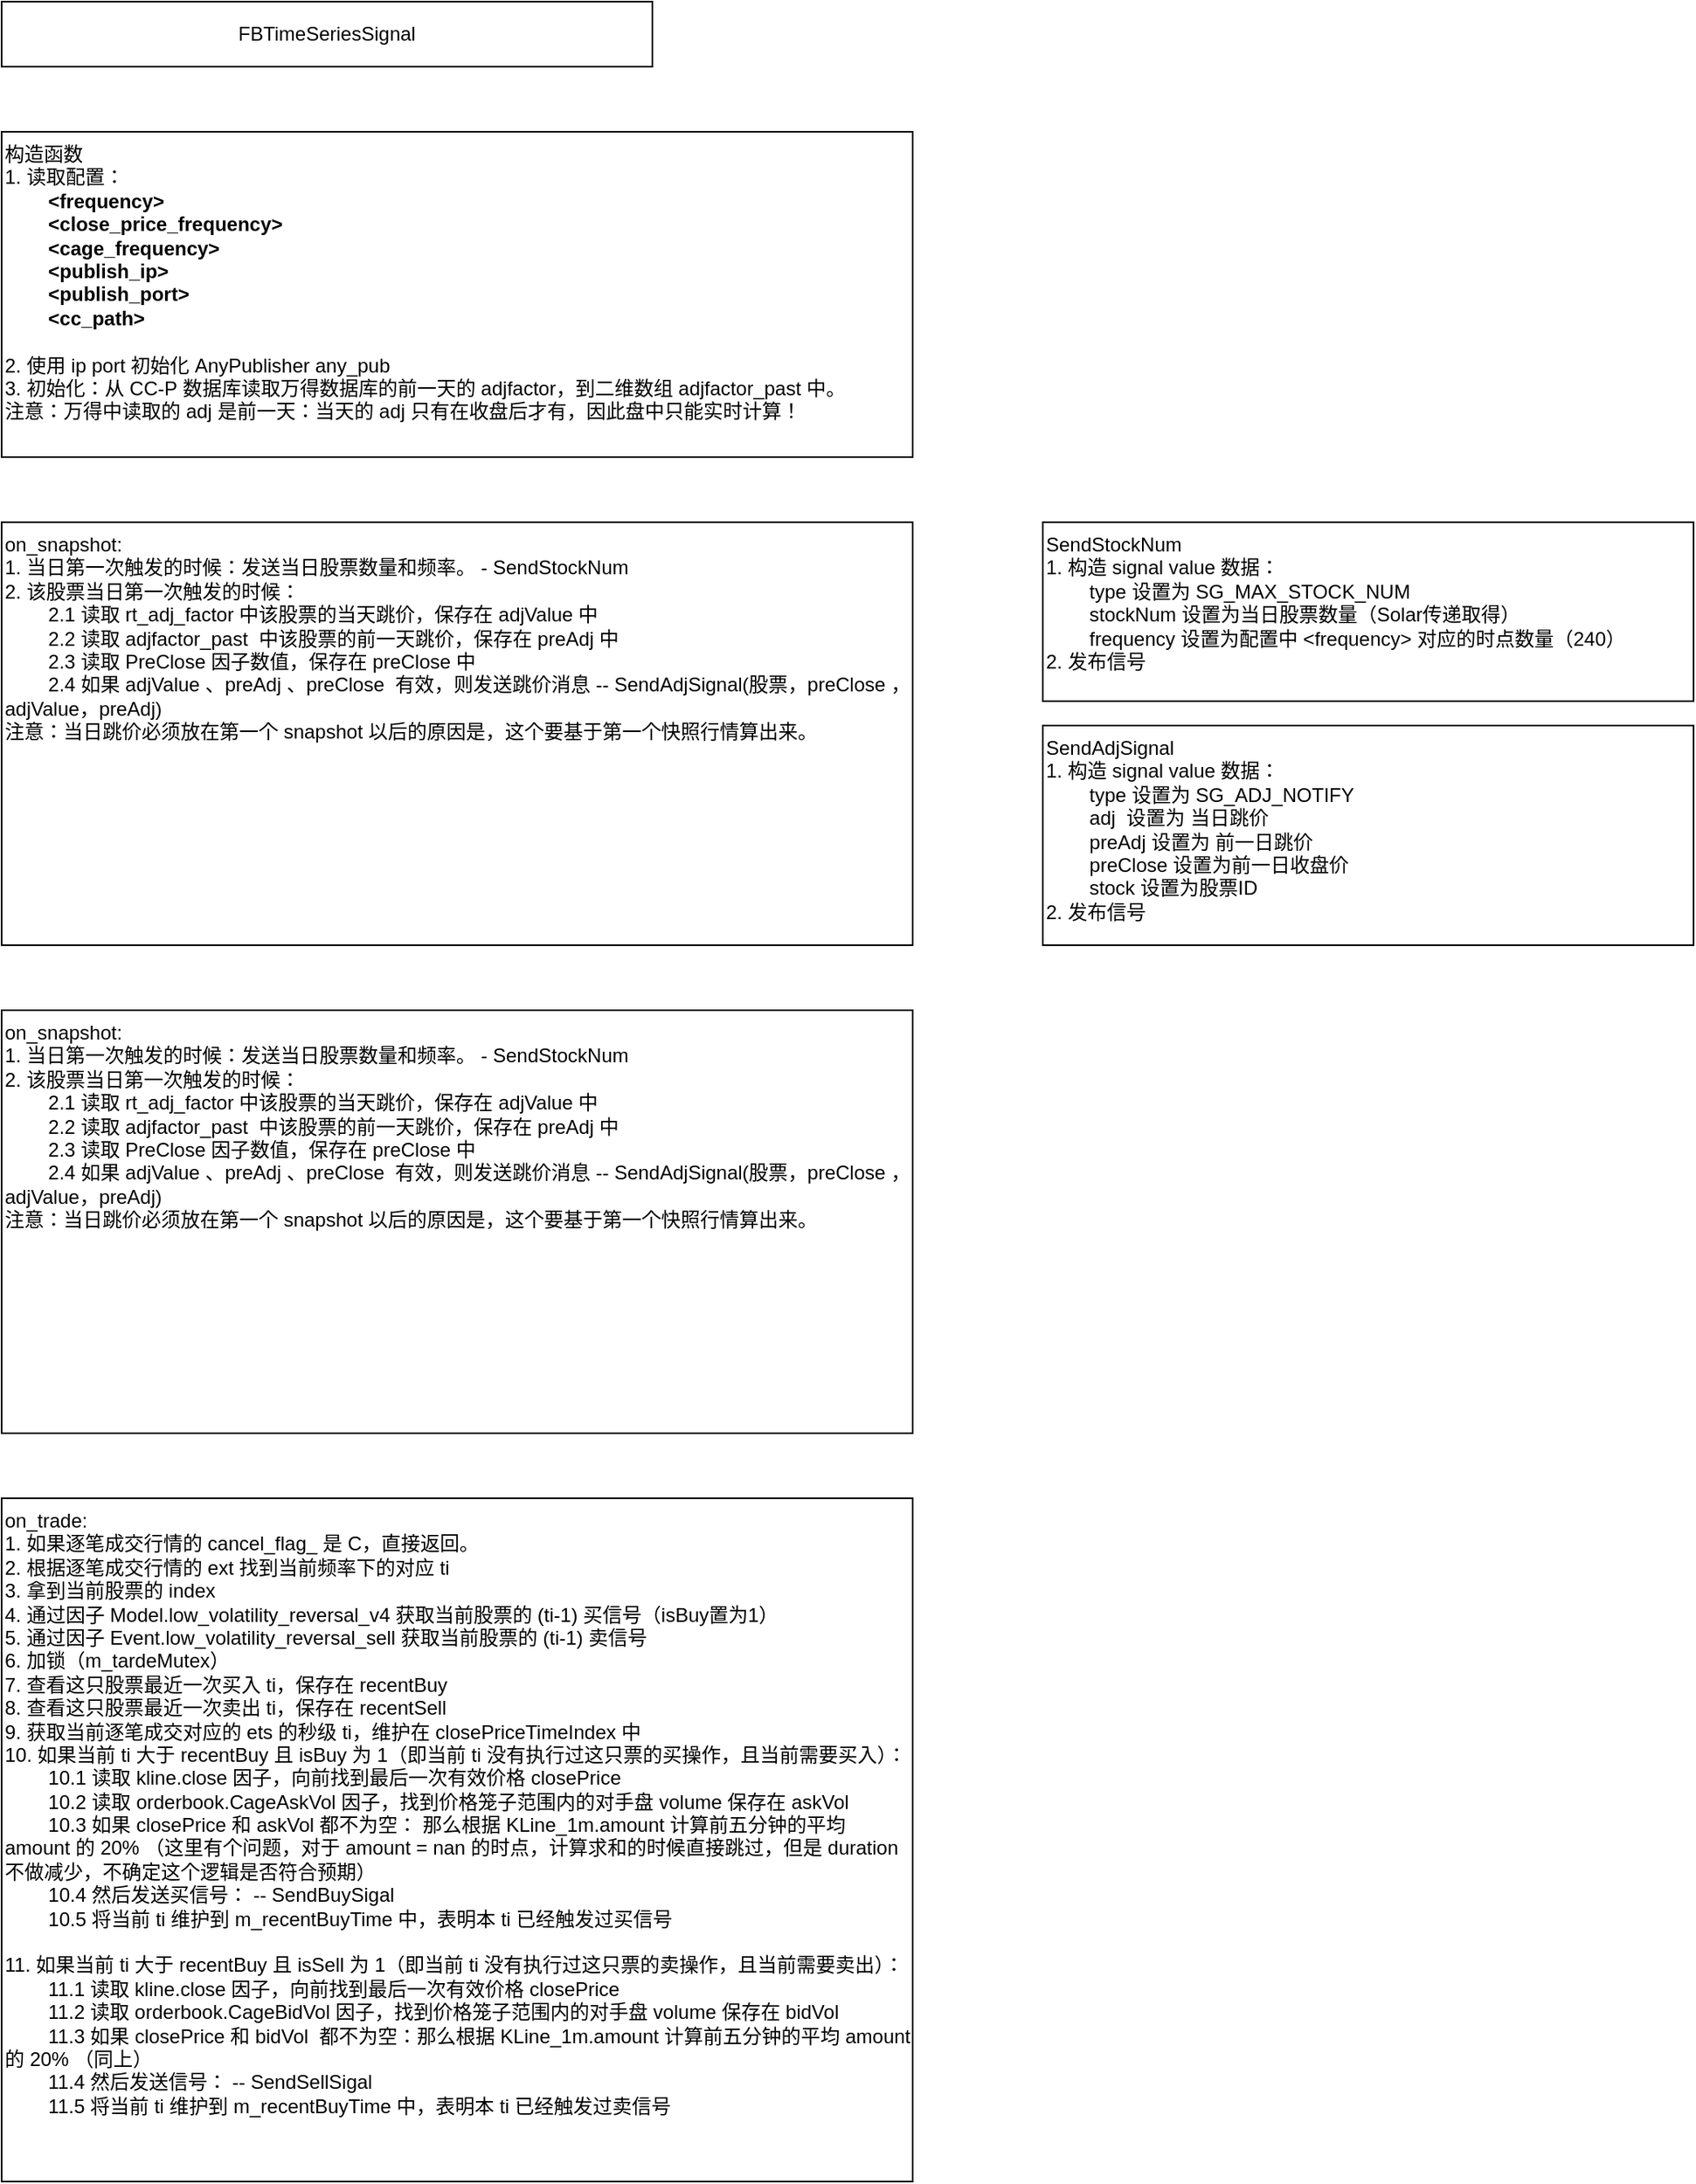 <mxfile version="28.0.6">
  <diagram name="交易信号产生" id="UFX_fcOVn3kRIJLmEuX1">
    <mxGraphModel dx="1368" dy="764" grid="1" gridSize="10" guides="1" tooltips="1" connect="1" arrows="1" fold="1" page="1" pageScale="1" pageWidth="827" pageHeight="1169" math="0" shadow="0">
      <root>
        <mxCell id="0" />
        <mxCell id="1" parent="0" />
        <mxCell id="0HW1WMgGXBD1TG098CHV-1" value="FBTimeSeriesSignal" style="rounded=0;whiteSpace=wrap;html=1;" vertex="1" parent="1">
          <mxGeometry x="40" y="40" width="400" height="40" as="geometry" />
        </mxCell>
        <mxCell id="0HW1WMgGXBD1TG098CHV-2" value="构造函数&lt;div&gt;1.&amp;nbsp;读取配置：&lt;/div&gt;&lt;div&gt;&lt;b&gt;&lt;span style=&quot;white-space: pre;&quot;&gt;&#x9;&lt;/span&gt;&amp;lt;frequency&amp;gt;&amp;nbsp;&lt;/b&gt;&lt;/div&gt;&lt;div&gt;&lt;b&gt;&lt;span style=&quot;white-space: pre;&quot;&gt;&#x9;&lt;/span&gt;&amp;lt;close_price_frequency&amp;gt;&amp;nbsp;&lt;/b&gt;&lt;/div&gt;&lt;div&gt;&lt;b&gt;&lt;span style=&quot;white-space: pre;&quot;&gt;&#x9;&lt;/span&gt;&amp;lt;cage_frequency&amp;gt;&lt;br&gt;&lt;/b&gt;&lt;/div&gt;&lt;div&gt;&lt;b&gt;&lt;span style=&quot;white-space: pre;&quot;&gt;&#x9;&lt;/span&gt;&amp;lt;publish_ip&amp;gt;&lt;br&gt;&lt;/b&gt;&lt;/div&gt;&lt;div&gt;&lt;b&gt;&lt;span style=&quot;white-space: pre;&quot;&gt;&#x9;&lt;/span&gt;&amp;lt;publish_port&amp;gt;&lt;/b&gt;&lt;/div&gt;&lt;div&gt;&lt;b&gt;&lt;span style=&quot;white-space: pre;&quot;&gt;&#x9;&lt;/span&gt;&amp;lt;cc_path&amp;gt;&lt;/b&gt;&lt;br&gt;&lt;/div&gt;&lt;div&gt;&lt;br&gt;&lt;/div&gt;&lt;div&gt;2.&amp;nbsp;使用&amp;nbsp;ip&amp;nbsp;port&amp;nbsp;初始化 AnyPublisher any_pub&lt;/div&gt;&lt;div&gt;3.&amp;nbsp;初始化：从 CC-P&amp;nbsp;数据库读取万得数据库的前一天的 adjfactor，到二维数组 adjfactor_past&amp;nbsp;中。&lt;/div&gt;&lt;div&gt;注意：万得中读取的 adj&amp;nbsp;&lt;span style=&quot;background-color: transparent; color: light-dark(rgb(0, 0, 0), rgb(255, 255, 255));&quot;&gt;是前一天：当天的 adj 只有在收盘后才有，因此盘中只能实时计算！&lt;/span&gt;&lt;/div&gt;&lt;div&gt;&lt;br&gt;&lt;/div&gt;&lt;div&gt;&lt;br&gt;&lt;/div&gt;" style="rounded=0;whiteSpace=wrap;html=1;align=left;verticalAlign=top;" vertex="1" parent="1">
          <mxGeometry x="40" y="120" width="560" height="200" as="geometry" />
        </mxCell>
        <mxCell id="0HW1WMgGXBD1TG098CHV-3" value="&lt;div&gt;on_snapshot:&lt;/div&gt;&lt;div&gt;1.&amp;nbsp;当日第一次触发的时候：发送当日股票数量和频率。 - SendStockNum&lt;/div&gt;&lt;div&gt;2.&amp;nbsp;&lt;span style=&quot;background-color: transparent; color: light-dark(rgb(0, 0, 0), rgb(255, 255, 255));&quot;&gt;该股票当日第一次触发的时候：&lt;/span&gt;&lt;/div&gt;&lt;div&gt;&lt;span style=&quot;white-space: pre;&quot;&gt;&#x9;&lt;/span&gt;2.1&amp;nbsp;读取&amp;nbsp;rt_adj_factor&amp;nbsp;中该股票的当天跳价，保存在&amp;nbsp;adjValue&amp;nbsp;中&lt;br&gt;&lt;/div&gt;&lt;div&gt;&lt;span style=&quot;white-space: pre;&quot;&gt;&#x9;&lt;/span&gt;2.2&amp;nbsp;读取&amp;nbsp;&lt;span style=&quot;background-color: transparent; color: light-dark(rgb(0, 0, 0), rgb(255, 255, 255));&quot;&gt;adjfactor_past&amp;nbsp; 中该股票的前一天跳价，保存在&amp;nbsp;preAdj&amp;nbsp;中&lt;/span&gt;&lt;br&gt;&lt;/div&gt;&lt;div&gt;&lt;span style=&quot;background-color: transparent; color: light-dark(rgb(0, 0, 0), rgb(255, 255, 255));&quot;&gt;&lt;span style=&quot;white-space: pre;&quot;&gt;&#x9;&lt;/span&gt;2.3&amp;nbsp;读取 PreClose&amp;nbsp;因子数值，保存在&amp;nbsp;preClose&amp;nbsp;中&lt;br&gt;&lt;/span&gt;&lt;/div&gt;&lt;div&gt;&lt;span style=&quot;white-space: pre;&quot;&gt;&#x9;&lt;/span&gt;2.4&amp;nbsp;如果&amp;nbsp;&lt;span style=&quot;background-color: transparent; color: light-dark(rgb(0, 0, 0), rgb(255, 255, 255));&quot;&gt;adjValue 、&lt;/span&gt;&lt;span style=&quot;background-color: transparent; color: light-dark(rgb(0, 0, 0), rgb(255, 255, 255));&quot;&gt;preAdj 、&lt;/span&gt;&lt;span style=&quot;background-color: transparent; color: light-dark(rgb(0, 0, 0), rgb(255, 255, 255));&quot;&gt;preClose&amp;nbsp; 有效，则发送跳价消息 -- SendAdjSignal(股票，&lt;/span&gt;preClose&amp;nbsp;&lt;span style=&quot;background-color: transparent; color: light-dark(rgb(0, 0, 0), rgb(255, 255, 255));&quot;&gt;，&lt;/span&gt;&lt;span style=&quot;background-color: transparent; color: light-dark(rgb(0, 0, 0), rgb(255, 255, 255));&quot;&gt;adjValue，&lt;/span&gt;&lt;span style=&quot;background-color: transparent; color: light-dark(rgb(0, 0, 0), rgb(255, 255, 255));&quot;&gt;preAdj&lt;/span&gt;&lt;span style=&quot;background-color: transparent; color: light-dark(rgb(0, 0, 0), rgb(255, 255, 255));&quot;&gt;)&lt;/span&gt;&lt;/div&gt;&lt;div&gt;注意：当日跳价必须放在第一个 snapshot 以后的原因是，这个要基于第一个快照行情算出来。&lt;/div&gt;" style="rounded=0;whiteSpace=wrap;html=1;align=left;verticalAlign=top;" vertex="1" parent="1">
          <mxGeometry x="40" y="360" width="560" height="260" as="geometry" />
        </mxCell>
        <mxCell id="0HW1WMgGXBD1TG098CHV-4" value="SendStockNum&lt;div&gt;1. 构造&amp;nbsp;signal&amp;nbsp;value&amp;nbsp;数据：&lt;/div&gt;&lt;div&gt;&lt;span style=&quot;background-color: transparent; color: light-dark(rgb(0, 0, 0), rgb(255, 255, 255));&quot;&gt;&lt;span style=&quot;white-space: pre;&quot;&gt;&#x9;&lt;/span&gt;type&amp;nbsp;设置为 SG_MAX_STOCK_NUM&lt;/span&gt;&lt;/div&gt;&lt;div&gt;&lt;span style=&quot;background-color: transparent; color: light-dark(rgb(0, 0, 0), rgb(255, 255, 255));&quot;&gt;&lt;span style=&quot;white-space: pre;&quot;&gt;&#x9;&lt;/span&gt;stockNum&amp;nbsp;设置为当日股票数量（Solar传递取得）&lt;br&gt;&lt;/span&gt;&lt;/div&gt;&lt;div&gt;&lt;span style=&quot;background-color: transparent; color: light-dark(rgb(0, 0, 0), rgb(255, 255, 255));&quot;&gt;&lt;span style=&quot;white-space: pre;&quot;&gt;&#x9;&lt;/span&gt;frequency 设置为配置中 &amp;lt;&lt;/span&gt;&lt;span style=&quot;background-color: transparent; color: light-dark(rgb(0, 0, 0), rgb(255, 255, 255));&quot;&gt;frequency&lt;/span&gt;&lt;span style=&quot;background-color: transparent; color: light-dark(rgb(0, 0, 0), rgb(255, 255, 255));&quot;&gt;&amp;gt;&amp;nbsp;对应的时点数量（240）&lt;/span&gt;&lt;/div&gt;&lt;div&gt;&lt;span style=&quot;background-color: transparent; color: light-dark(rgb(0, 0, 0), rgb(255, 255, 255));&quot;&gt;2.&amp;nbsp;发布信号&lt;/span&gt;&lt;/div&gt;" style="rounded=0;whiteSpace=wrap;html=1;align=left;verticalAlign=top;" vertex="1" parent="1">
          <mxGeometry x="680" y="360" width="400" height="110" as="geometry" />
        </mxCell>
        <mxCell id="0HW1WMgGXBD1TG098CHV-5" value="SendAdjSignal&lt;br&gt;&lt;div&gt;1. 构造&amp;nbsp;signal&amp;nbsp;value&amp;nbsp;数据：&lt;/div&gt;&lt;div&gt;&lt;span style=&quot;white-space: pre;&quot;&gt;&#x9;&lt;/span&gt;type&amp;nbsp;设置为 SG_ADJ_NOTIFY&lt;br&gt;&lt;/div&gt;&lt;div&gt;&lt;span style=&quot;white-space: pre;&quot;&gt;&#x9;&lt;/span&gt;adj&amp;nbsp; 设置为&amp;nbsp;当日跳价&lt;/div&gt;&lt;div&gt;&lt;span style=&quot;white-space: pre;&quot;&gt;&#x9;&lt;/span&gt;preAdj 设置为&amp;nbsp;前一日跳价&lt;br&gt;&lt;/div&gt;&lt;div&gt;&lt;span style=&quot;white-space: pre;&quot;&gt;&#x9;&lt;/span&gt;preClose 设置为前一日收盘价&lt;br&gt;&lt;/div&gt;&lt;div&gt;&lt;span style=&quot;white-space: pre;&quot;&gt;&#x9;&lt;/span&gt;stock 设置为股票ID&lt;br&gt;&lt;/div&gt;&lt;div&gt;2.&amp;nbsp;发布信号&lt;/div&gt;" style="rounded=0;whiteSpace=wrap;html=1;align=left;verticalAlign=top;" vertex="1" parent="1">
          <mxGeometry x="680" y="485" width="400" height="135" as="geometry" />
        </mxCell>
        <mxCell id="0HW1WMgGXBD1TG098CHV-6" value="&lt;div&gt;on_snapshot:&lt;/div&gt;&lt;div&gt;1.&amp;nbsp;当日第一次触发的时候：发送当日股票数量和频率。 - SendStockNum&lt;/div&gt;&lt;div&gt;2.&amp;nbsp;&lt;span style=&quot;background-color: transparent; color: light-dark(rgb(0, 0, 0), rgb(255, 255, 255));&quot;&gt;该股票当日第一次触发的时候：&lt;/span&gt;&lt;/div&gt;&lt;div&gt;&lt;span style=&quot;white-space: pre;&quot;&gt;&#x9;&lt;/span&gt;2.1&amp;nbsp;读取&amp;nbsp;rt_adj_factor&amp;nbsp;中该股票的当天跳价，保存在&amp;nbsp;adjValue&amp;nbsp;中&lt;br&gt;&lt;/div&gt;&lt;div&gt;&lt;span style=&quot;white-space: pre;&quot;&gt;&#x9;&lt;/span&gt;2.2&amp;nbsp;读取&amp;nbsp;&lt;span style=&quot;background-color: transparent; color: light-dark(rgb(0, 0, 0), rgb(255, 255, 255));&quot;&gt;adjfactor_past&amp;nbsp; 中该股票的前一天跳价，保存在&amp;nbsp;preAdj&amp;nbsp;中&lt;/span&gt;&lt;br&gt;&lt;/div&gt;&lt;div&gt;&lt;span style=&quot;background-color: transparent; color: light-dark(rgb(0, 0, 0), rgb(255, 255, 255));&quot;&gt;&lt;span style=&quot;white-space: pre;&quot;&gt;&#x9;&lt;/span&gt;2.3&amp;nbsp;读取 PreClose&amp;nbsp;因子数值，保存在&amp;nbsp;preClose&amp;nbsp;中&lt;br&gt;&lt;/span&gt;&lt;/div&gt;&lt;div&gt;&lt;span style=&quot;white-space: pre;&quot;&gt;&#x9;&lt;/span&gt;2.4&amp;nbsp;如果&amp;nbsp;&lt;span style=&quot;background-color: transparent; color: light-dark(rgb(0, 0, 0), rgb(255, 255, 255));&quot;&gt;adjValue 、&lt;/span&gt;&lt;span style=&quot;background-color: transparent; color: light-dark(rgb(0, 0, 0), rgb(255, 255, 255));&quot;&gt;preAdj 、&lt;/span&gt;&lt;span style=&quot;background-color: transparent; color: light-dark(rgb(0, 0, 0), rgb(255, 255, 255));&quot;&gt;preClose&amp;nbsp; 有效，则发送跳价消息 -- SendAdjSignal(股票，&lt;/span&gt;preClose&amp;nbsp;&lt;span style=&quot;background-color: transparent; color: light-dark(rgb(0, 0, 0), rgb(255, 255, 255));&quot;&gt;，&lt;/span&gt;&lt;span style=&quot;background-color: transparent; color: light-dark(rgb(0, 0, 0), rgb(255, 255, 255));&quot;&gt;adjValue，&lt;/span&gt;&lt;span style=&quot;background-color: transparent; color: light-dark(rgb(0, 0, 0), rgb(255, 255, 255));&quot;&gt;preAdj&lt;/span&gt;&lt;span style=&quot;background-color: transparent; color: light-dark(rgb(0, 0, 0), rgb(255, 255, 255));&quot;&gt;)&lt;/span&gt;&lt;/div&gt;&lt;div&gt;注意：当日跳价必须放在第一个 snapshot 以后的原因是，这个要基于第一个快照行情算出来。&lt;/div&gt;" style="rounded=0;whiteSpace=wrap;html=1;align=left;verticalAlign=top;" vertex="1" parent="1">
          <mxGeometry x="40" y="660" width="560" height="260" as="geometry" />
        </mxCell>
        <mxCell id="0HW1WMgGXBD1TG098CHV-7" value="&lt;div&gt;on_trade:&lt;/div&gt;&lt;div&gt;1.&amp;nbsp;如果逐笔成交行情的 cancel_flag_ 是 C，直接返回。&lt;br&gt;&lt;/div&gt;&lt;div&gt;2.&amp;nbsp;根据逐笔成交行情的&amp;nbsp;ext&amp;nbsp;找到当前频率下的对应&amp;nbsp;ti&lt;/div&gt;&lt;div&gt;3.&amp;nbsp;拿到当前股票的&amp;nbsp;index&lt;/div&gt;&lt;div&gt;4.&amp;nbsp;通过因子 Model.low_volatility_reversal_v4&amp;nbsp;获取当前股票的 (ti-1) 买信号（isBuy置为1）&lt;/div&gt;&lt;div&gt;5.&amp;nbsp;通过因子 Event.&lt;span style=&quot;background-color: transparent; color: light-dark(rgb(0, 0, 0), rgb(255, 255, 255));&quot;&gt;low_volatility_reversal_sell&amp;nbsp;获取当前股票的 (ti-1) 卖信号&lt;/span&gt;&lt;/div&gt;&lt;div&gt;&lt;span style=&quot;background-color: transparent; color: light-dark(rgb(0, 0, 0), rgb(255, 255, 255));&quot;&gt;6. 加锁（m_tardeMutex&lt;/span&gt;&lt;span style=&quot;background-color: transparent; color: light-dark(rgb(0, 0, 0), rgb(255, 255, 255));&quot;&gt;）&lt;/span&gt;&lt;/div&gt;&lt;div&gt;&lt;span style=&quot;background-color: transparent; color: light-dark(rgb(0, 0, 0), rgb(255, 255, 255));&quot;&gt;7. 查看这只股票最近一次买入 ti，保存在 recentBuy&lt;/span&gt;&lt;/div&gt;&lt;div&gt;&lt;span style=&quot;background-color: transparent; color: light-dark(rgb(0, 0, 0), rgb(255, 255, 255));&quot;&gt;8. 查看这只股票最近一次卖出 ti，保存在 recentSell&lt;/span&gt;&lt;/div&gt;&lt;div&gt;9. 获取当前逐笔成交对应的 ets 的秒级 ti，维护在 closePriceTimeIndex 中&lt;/div&gt;&lt;div&gt;10.&amp;nbsp;如果当前&amp;nbsp;ti&amp;nbsp;大于&amp;nbsp;&lt;span style=&quot;background-color: transparent; color: light-dark(rgb(0, 0, 0), rgb(255, 255, 255));&quot;&gt;recentBuy 且&amp;nbsp;&lt;/span&gt;&lt;span style=&quot;background-color: transparent; color: light-dark(rgb(0, 0, 0), rgb(255, 255, 255));&quot;&gt;isBuy&amp;nbsp;为 1（即当前&amp;nbsp;ti&amp;nbsp;没有执行过这只票的买操作，且当前需要买入）：&lt;/span&gt;&lt;/div&gt;&lt;div&gt;&lt;span style=&quot;background-color: transparent; color: light-dark(rgb(0, 0, 0), rgb(255, 255, 255));&quot;&gt;&lt;span style=&quot;white-space: pre;&quot;&gt;&#x9;&lt;/span&gt;10.1 读取&amp;nbsp;kline.close&amp;nbsp;因子，向前找到最后一次有效价格 closePrice&lt;br&gt;&lt;/span&gt;&lt;/div&gt;&lt;div&gt;&lt;span style=&quot;background-color: transparent; color: light-dark(rgb(0, 0, 0), rgb(255, 255, 255));&quot;&gt;&lt;span style=&quot;white-space: pre;&quot;&gt;&#x9;&lt;/span&gt;10.2&amp;nbsp;读取&amp;nbsp;orderbook.CageAskVol&amp;nbsp;因子，找到价格笼子范围内的对手盘 volume 保存在&amp;nbsp;&lt;/span&gt;&lt;span style=&quot;background-color: transparent; color: light-dark(rgb(0, 0, 0), rgb(255, 255, 255));&quot;&gt;askVol&lt;/span&gt;&lt;span style=&quot;background-color: transparent; color: light-dark(rgb(0, 0, 0), rgb(255, 255, 255));&quot;&gt;&amp;nbsp;&lt;/span&gt;&lt;span style=&quot;background-color: transparent; color: light-dark(rgb(0, 0, 0), rgb(255, 255, 255));&quot;&gt;&lt;br&gt;&lt;/span&gt;&lt;/div&gt;&lt;div&gt;&lt;span style=&quot;background-color: transparent; color: light-dark(rgb(0, 0, 0), rgb(255, 255, 255));&quot;&gt;&lt;span style=&quot;white-space: pre;&quot;&gt;&#x9;&lt;/span&gt;10.3 如果&amp;nbsp;&lt;/span&gt;closePrice&amp;nbsp;&lt;span style=&quot;background-color: transparent; color: light-dark(rgb(0, 0, 0), rgb(255, 255, 255));&quot;&gt;和 askVol 都不为空： 那么根据 KLine_1m.amount 计算前五分钟的平均 amount 的 20% （这里有个问题，对于 amount = nan 的时点，计算求和的时候直接跳过，但是 duration不做减少，不确定这个逻辑是否符合预期）&lt;br&gt;&lt;/span&gt;&lt;/div&gt;&lt;div&gt;&lt;span style=&quot;background-color: transparent; color: light-dark(rgb(0, 0, 0), rgb(255, 255, 255));&quot;&gt;&lt;span style=&quot;white-space: pre;&quot;&gt;&#x9;&lt;/span&gt;10.4 然后发送买信号： -- SendBuySigal&lt;br&gt;&lt;/span&gt;&lt;/div&gt;&lt;div&gt;&lt;span style=&quot;background-color: transparent; color: light-dark(rgb(0, 0, 0), rgb(255, 255, 255));&quot;&gt;&lt;span style=&quot;white-space: pre;&quot;&gt;&#x9;&lt;/span&gt;10.5 将当前 ti 维护到 m_recentBuyTime 中，表明本 ti 已经触发过买信号&lt;br&gt;&lt;/span&gt;&lt;/div&gt;&lt;div&gt;&lt;span style=&quot;background-color: transparent; color: light-dark(rgb(0, 0, 0), rgb(255, 255, 255));&quot;&gt;&lt;br&gt;&lt;/span&gt;&lt;/div&gt;&lt;div&gt;&lt;div&gt;11.&amp;nbsp;如果当前&amp;nbsp;ti&amp;nbsp;大于&amp;nbsp;&lt;span style=&quot;background-color: transparent; color: light-dark(rgb(0, 0, 0), rgb(255, 255, 255));&quot;&gt;recentBuy 且&amp;nbsp;&lt;/span&gt;&lt;span style=&quot;background-color: transparent; color: light-dark(rgb(0, 0, 0), rgb(255, 255, 255));&quot;&gt;isSell 为 1（即当前&amp;nbsp;ti&amp;nbsp;没有执行过这只票的卖操作，且当前需要卖出）：&lt;/span&gt;&lt;/div&gt;&lt;div&gt;&lt;span style=&quot;background-color: transparent; color: light-dark(rgb(0, 0, 0), rgb(255, 255, 255));&quot;&gt;&lt;span style=&quot;white-space: pre;&quot;&gt;&#x9;&lt;/span&gt;11.1 读取&amp;nbsp;kline.close&amp;nbsp;因子，向前找到最后一次有效价格 closePrice&lt;br&gt;&lt;/span&gt;&lt;/div&gt;&lt;div&gt;&lt;span style=&quot;background-color: transparent; color: light-dark(rgb(0, 0, 0), rgb(255, 255, 255));&quot;&gt;&lt;span style=&quot;white-space: pre;&quot;&gt;&#x9;&lt;/span&gt;11.2&amp;nbsp;读取&amp;nbsp;orderbook.CageBidVol&amp;nbsp;因子，找到价格笼子范围内的对手盘 volume 保存在 bid&lt;/span&gt;&lt;span style=&quot;background-color: transparent; color: light-dark(rgb(0, 0, 0), rgb(255, 255, 255));&quot;&gt;Vol&lt;/span&gt;&lt;span style=&quot;background-color: transparent; color: light-dark(rgb(0, 0, 0), rgb(255, 255, 255));&quot;&gt;&amp;nbsp;&lt;/span&gt;&lt;span style=&quot;background-color: transparent; color: light-dark(rgb(0, 0, 0), rgb(255, 255, 255));&quot;&gt;&lt;br&gt;&lt;/span&gt;&lt;/div&gt;&lt;div&gt;&lt;span style=&quot;background-color: transparent; color: light-dark(rgb(0, 0, 0), rgb(255, 255, 255));&quot;&gt;&lt;span style=&quot;white-space: pre;&quot;&gt;&#x9;&lt;/span&gt;11.3 如果&amp;nbsp;&lt;/span&gt;closePrice&amp;nbsp;&lt;span style=&quot;background-color: transparent; color: light-dark(rgb(0, 0, 0), rgb(255, 255, 255));&quot;&gt;和&amp;nbsp;&lt;/span&gt;&lt;span style=&quot;color: light-dark(rgb(0, 0, 0), rgb(255, 255, 255)); background-color: transparent;&quot;&gt;bid&lt;/span&gt;&lt;span style=&quot;color: light-dark(rgb(0, 0, 0), rgb(255, 255, 255)); background-color: transparent;&quot;&gt;Vol&lt;/span&gt;&lt;span style=&quot;color: light-dark(rgb(0, 0, 0), rgb(255, 255, 255)); background-color: transparent;&quot;&gt;&amp;nbsp;&amp;nbsp;&lt;/span&gt;&lt;span style=&quot;background-color: transparent; color: light-dark(rgb(0, 0, 0), rgb(255, 255, 255));&quot;&gt;都不为空：那么根据 KLine_1m.amount 计算前五分钟的平均 amount 的 20% （同上）&lt;br&gt;&lt;/span&gt;&lt;/div&gt;&lt;div&gt;&lt;span style=&quot;background-color: transparent; color: light-dark(rgb(0, 0, 0), rgb(255, 255, 255));&quot;&gt;&lt;span style=&quot;white-space: pre;&quot;&gt;&#x9;&lt;/span&gt;11.4 然后发送信号： -- SendSellSigal&lt;/span&gt;&lt;/div&gt;&lt;/div&gt;&lt;div&gt;&lt;span style=&quot;white-space: pre;&quot;&gt;&#x9;&lt;/span&gt;11.5&amp;nbsp;&lt;span style=&quot;background-color: transparent; color: light-dark(rgb(0, 0, 0), rgb(255, 255, 255));&quot;&gt;&lt;/span&gt;&lt;span style=&quot;background-color: transparent; color: light-dark(rgb(0, 0, 0), rgb(255, 255, 255));&quot;&gt;将当前 ti 维护到 m_recentBuyTime 中，表明本 ti 已经触发过卖信号&lt;/span&gt;&lt;/div&gt;" style="rounded=0;whiteSpace=wrap;html=1;align=left;verticalAlign=top;" vertex="1" parent="1">
          <mxGeometry x="40" y="960" width="560" height="420" as="geometry" />
        </mxCell>
      </root>
    </mxGraphModel>
  </diagram>
</mxfile>
